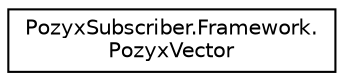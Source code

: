 digraph "Graphical Class Hierarchy"
{
  edge [fontname="Helvetica",fontsize="10",labelfontname="Helvetica",labelfontsize="10"];
  node [fontname="Helvetica",fontsize="10",shape=record];
  rankdir="LR";
  Node0 [label="PozyxSubscriber.Framework.\lPozyxVector",height=0.2,width=0.4,color="black", fillcolor="white", style="filled",URL="$struct_pozyx_subscriber_1_1_framework_1_1_pozyx_vector.html"];
}
